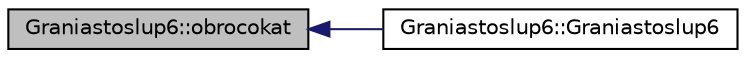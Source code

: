 digraph "Graniastoslup6::obrocokat"
{
  edge [fontname="Helvetica",fontsize="10",labelfontname="Helvetica",labelfontsize="10"];
  node [fontname="Helvetica",fontsize="10",shape=record];
  rankdir="LR";
  Node11 [label="Graniastoslup6::obrocokat",height=0.2,width=0.4,color="black", fillcolor="grey75", style="filled", fontcolor="black"];
  Node11 -> Node12 [dir="back",color="midnightblue",fontsize="10",style="solid",fontname="Helvetica"];
  Node12 [label="Graniastoslup6::Graniastoslup6",height=0.2,width=0.4,color="black", fillcolor="white", style="filled",URL="$class_graniastoslup6.html#ab4ef2cfa9184a51fc21f3ea414413e32"];
}
